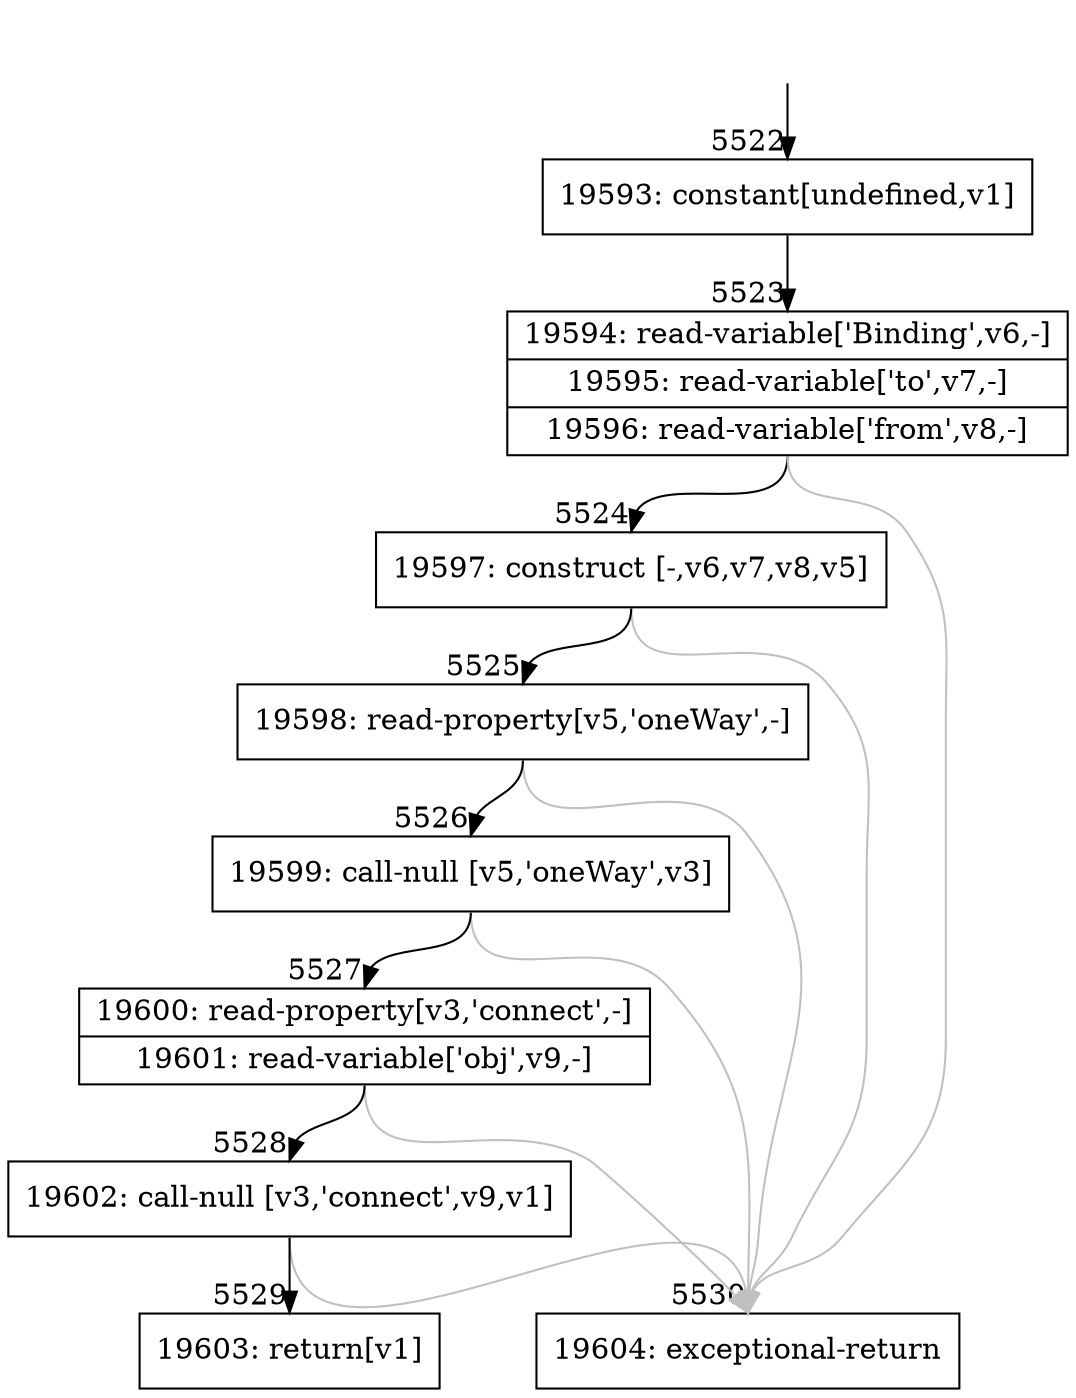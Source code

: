digraph {
rankdir="TD"
BB_entry446[shape=none,label=""];
BB_entry446 -> BB5522 [tailport=s, headport=n, headlabel="    5522"]
BB5522 [shape=record label="{19593: constant[undefined,v1]}" ] 
BB5522 -> BB5523 [tailport=s, headport=n, headlabel="      5523"]
BB5523 [shape=record label="{19594: read-variable['Binding',v6,-]|19595: read-variable['to',v7,-]|19596: read-variable['from',v8,-]}" ] 
BB5523 -> BB5524 [tailport=s, headport=n, headlabel="      5524"]
BB5523 -> BB5530 [tailport=s, headport=n, color=gray, headlabel="      5530"]
BB5524 [shape=record label="{19597: construct [-,v6,v7,v8,v5]}" ] 
BB5524 -> BB5525 [tailport=s, headport=n, headlabel="      5525"]
BB5524 -> BB5530 [tailport=s, headport=n, color=gray]
BB5525 [shape=record label="{19598: read-property[v5,'oneWay',-]}" ] 
BB5525 -> BB5526 [tailport=s, headport=n, headlabel="      5526"]
BB5525 -> BB5530 [tailport=s, headport=n, color=gray]
BB5526 [shape=record label="{19599: call-null [v5,'oneWay',v3]}" ] 
BB5526 -> BB5527 [tailport=s, headport=n, headlabel="      5527"]
BB5526 -> BB5530 [tailport=s, headport=n, color=gray]
BB5527 [shape=record label="{19600: read-property[v3,'connect',-]|19601: read-variable['obj',v9,-]}" ] 
BB5527 -> BB5528 [tailport=s, headport=n, headlabel="      5528"]
BB5527 -> BB5530 [tailport=s, headport=n, color=gray]
BB5528 [shape=record label="{19602: call-null [v3,'connect',v9,v1]}" ] 
BB5528 -> BB5529 [tailport=s, headport=n, headlabel="      5529"]
BB5528 -> BB5530 [tailport=s, headport=n, color=gray]
BB5529 [shape=record label="{19603: return[v1]}" ] 
BB5530 [shape=record label="{19604: exceptional-return}" ] 
//#$~ 10124
}
